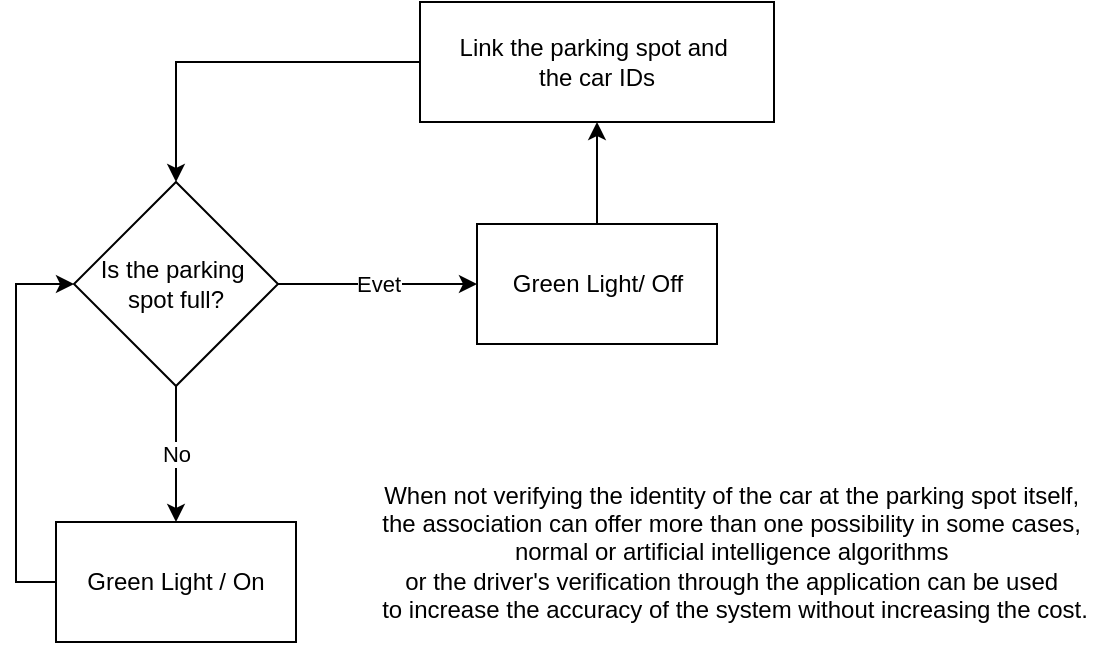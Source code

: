 <mxfile version="24.7.3" type="device">
  <diagram id="OtQ4Hq9X_srjnsYgZlxI" name="Page-1">
    <mxGraphModel dx="1050" dy="603" grid="1" gridSize="10" guides="1" tooltips="1" connect="1" arrows="1" fold="1" page="1" pageScale="1" pageWidth="827" pageHeight="1169" math="0" shadow="0">
      <root>
        <mxCell id="0" />
        <mxCell id="1" parent="0" />
        <mxCell id="XKzF-PWm1BA1pp6ArWia-3" value="No" style="edgeStyle=orthogonalEdgeStyle;rounded=0;orthogonalLoop=1;jettySize=auto;html=1;" parent="1" source="XKzF-PWm1BA1pp6ArWia-1" target="XKzF-PWm1BA1pp6ArWia-2" edge="1">
          <mxGeometry relative="1" as="geometry" />
        </mxCell>
        <mxCell id="XKzF-PWm1BA1pp6ArWia-5" value="Evet" style="edgeStyle=orthogonalEdgeStyle;rounded=0;orthogonalLoop=1;jettySize=auto;html=1;" parent="1" source="XKzF-PWm1BA1pp6ArWia-1" target="XKzF-PWm1BA1pp6ArWia-4" edge="1">
          <mxGeometry relative="1" as="geometry" />
        </mxCell>
        <mxCell id="XKzF-PWm1BA1pp6ArWia-1" value="Is the parking&amp;nbsp;&lt;br&gt;spot full?" style="rhombus;whiteSpace=wrap;html=1;aspect=fixed;" parent="1" vertex="1">
          <mxGeometry x="250" y="170" width="102" height="102" as="geometry" />
        </mxCell>
        <mxCell id="XKzF-PWm1BA1pp6ArWia-9" style="edgeStyle=orthogonalEdgeStyle;rounded=0;orthogonalLoop=1;jettySize=auto;html=1;exitX=0;exitY=0.5;exitDx=0;exitDy=0;entryX=0;entryY=0.5;entryDx=0;entryDy=0;" parent="1" source="XKzF-PWm1BA1pp6ArWia-2" target="XKzF-PWm1BA1pp6ArWia-1" edge="1">
          <mxGeometry relative="1" as="geometry" />
        </mxCell>
        <mxCell id="XKzF-PWm1BA1pp6ArWia-2" value="Green Light / On" style="whiteSpace=wrap;html=1;" parent="1" vertex="1">
          <mxGeometry x="241" y="340" width="120" height="60" as="geometry" />
        </mxCell>
        <mxCell id="XKzF-PWm1BA1pp6ArWia-7" value="" style="edgeStyle=orthogonalEdgeStyle;rounded=0;orthogonalLoop=1;jettySize=auto;html=1;" parent="1" source="XKzF-PWm1BA1pp6ArWia-4" target="XKzF-PWm1BA1pp6ArWia-6" edge="1">
          <mxGeometry relative="1" as="geometry" />
        </mxCell>
        <mxCell id="XKzF-PWm1BA1pp6ArWia-4" value="Green Light/ Off" style="whiteSpace=wrap;html=1;" parent="1" vertex="1">
          <mxGeometry x="451.5" y="191" width="120" height="60" as="geometry" />
        </mxCell>
        <mxCell id="XKzF-PWm1BA1pp6ArWia-10" style="edgeStyle=orthogonalEdgeStyle;rounded=0;orthogonalLoop=1;jettySize=auto;html=1;entryX=0.5;entryY=0;entryDx=0;entryDy=0;" parent="1" source="XKzF-PWm1BA1pp6ArWia-6" target="XKzF-PWm1BA1pp6ArWia-1" edge="1">
          <mxGeometry relative="1" as="geometry" />
        </mxCell>
        <mxCell id="XKzF-PWm1BA1pp6ArWia-6" value="Link the parking spot and&amp;nbsp;&lt;br&gt;the car IDs" style="whiteSpace=wrap;html=1;" parent="1" vertex="1">
          <mxGeometry x="423" y="80" width="177" height="60" as="geometry" />
        </mxCell>
        <mxCell id="XKzF-PWm1BA1pp6ArWia-11" value="When not verifying the identity of the car at the parking spot itself,&amp;nbsp;&lt;div&gt;the association can offer more than one possibility in some cases,&amp;nbsp;&lt;div&gt;normal or artificial intelligence algorithms&amp;nbsp;&lt;/div&gt;&lt;div&gt;or the driver&#39;s verification through the application can be used&amp;nbsp;&lt;/div&gt;&lt;div&gt;to increase the accuracy of the system without increasing the cost.&lt;/div&gt;&lt;/div&gt;" style="text;html=1;align=center;verticalAlign=middle;resizable=0;points=[];autosize=1;strokeColor=none;fillColor=none;" parent="1" vertex="1">
          <mxGeometry x="390" y="310" width="380" height="90" as="geometry" />
        </mxCell>
      </root>
    </mxGraphModel>
  </diagram>
</mxfile>

